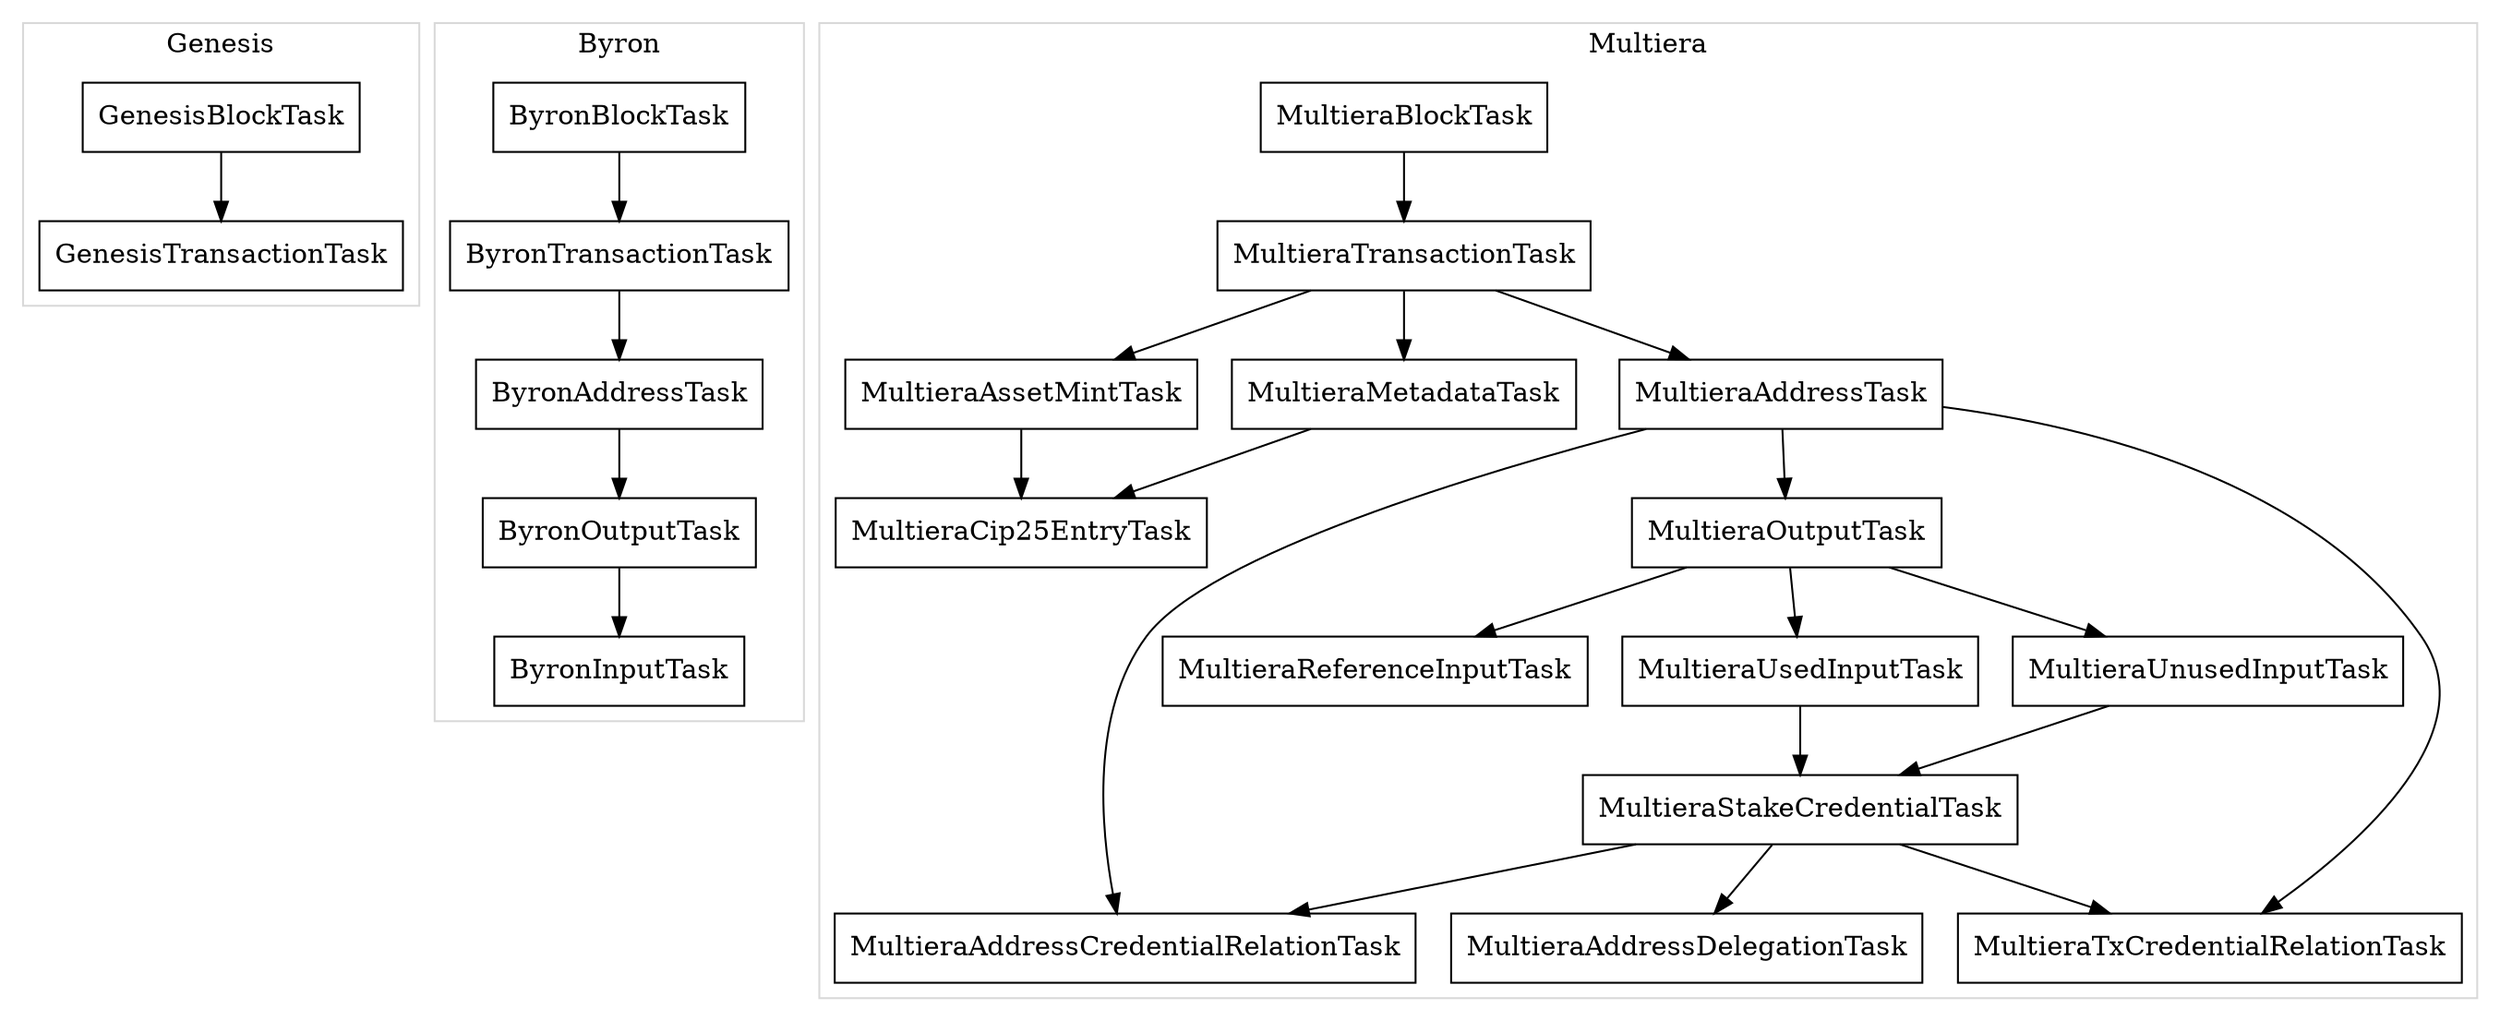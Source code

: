 digraph default {
subgraph cluster_Genesis {
label="Genesis";
color="grey85";

N0;
N1;

}

subgraph cluster_Byron {
label="Byron";
color="grey85";

N2;
N3;
N4;
N5;
N6;

}

subgraph cluster_Multiera {
label="Multiera";
color="grey85";

N7;
N8;
N9;
N10;
N11;
N12;
N13;
N14;
N15;
N16;
N17;
N18;
N19;
N20;

}

    N0[label="GenesisBlockTask"][shape="box"];
    N1[label="GenesisTransactionTask"][shape="box"];
    N2[label="ByronBlockTask"][shape="box"];
    N3[label="ByronTransactionTask"][shape="box"];
    N4[label="ByronAddressTask"][shape="box"];
    N5[label="ByronOutputTask"][shape="box"];
    N6[label="ByronInputTask"][shape="box"];
    N7[label="MultieraBlockTask"][shape="box"];
    N8[label="MultieraTransactionTask"][shape="box"];
    N9[label="MultieraMetadataTask"][shape="box"];
    N10[label="MultieraAddressTask"][shape="box"];
    N11[label="MultieraOutputTask"][shape="box"];
    N12[label="MultieraReferenceInputTask"][shape="box"];
    N13[label="MultieraUsedInputTask"][shape="box"];
    N14[label="MultieraUnusedInputTask"][shape="box"];
    N15[label="MultieraStakeCredentialTask"][shape="box"];
    N16[label="MultieraAddressCredentialRelationTask"][shape="box"];
    N17[label="MultieraTxCredentialRelationTask"][shape="box"];
    N18[label="MultieraAssetMintTask"][shape="box"];
    N19[label="MultieraCip25EntryTask"][shape="box"];
    N20[label="MultieraAddressDelegationTask"][shape="box"];
    N0 -> N1[label=""];
    N2 -> N3[label=""];
    N3 -> N4[label=""];
    N4 -> N5[label=""];
    N5 -> N6[label=""];
    N7 -> N8[label=""];
    N8 -> N9[label=""];
    N8 -> N10[label=""];
    N10 -> N11[label=""];
    N11 -> N12[label=""];
    N11 -> N13[label=""];
    N11 -> N14[label=""];
    N13 -> N15[label=""];
    N14 -> N15[label=""];
    N10 -> N16[label=""];
    N15 -> N16[label=""];
    N10 -> N17[label=""];
    N15 -> N17[label=""];
    N8 -> N18[label=""];
    N9 -> N19[label=""];
    N18 -> N19[label=""];
    N15 -> N20[label=""];
}
